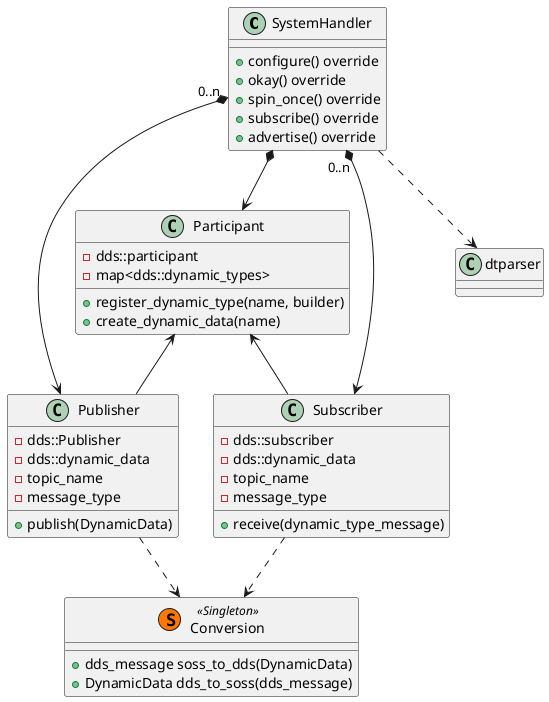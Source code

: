 @startuml

SystemHandler "0..n" *--> Publisher
SystemHandler "0..n" *--> Subscriber
SystemHandler *--> Participant
SystemHandler ..> dtparser

Participant <-- Publisher
Participant <-- Subscriber

Publisher ..> Conversion
Subscriber ..> Conversion

class SystemHandler {
    + configure() override
    + okay() override
    + spin_once() override
    + subscribe() override
    + advertise() override
}

class Participant {
    - dds::participant
    - map<dds::dynamic_types>
    + register_dynamic_type(name, builder)
    + create_dynamic_data(name)
}

class Publisher {
    - dds::Publisher
    - dds::dynamic_data
    - topic_name
    - message_type
    + publish(DynamicData)
}

class Subscriber {
    - dds::subscriber
    - dds::dynamic_data
    - topic_name
    - message_type
    + receive(dynamic_type_message)
}

class Conversion << (S,#FF7700) Singleton >> {
    + dds_message soss_to_dds(DynamicData)
    + DynamicData dds_to_soss(dds_message)
}

@enduml

